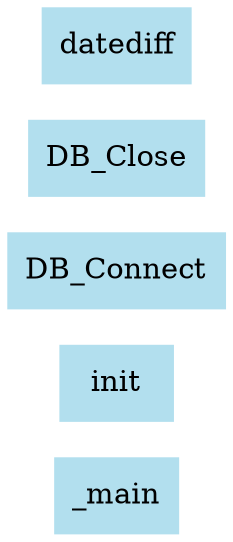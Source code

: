 digraph "functions.php" {
rankdir=LR;
fontsize=8;
node [ shape = polygon, sides = 4 ];
"_main" [color=lightblue2,style=filled];
"init" [color=lightblue2,style=filled];
"DB_Connect" [color=lightblue2,style=filled];
"DB_Close" [color=lightblue2,style=filled];
"datediff" [color=lightblue2,style=filled];
/* not repeating datediff -> floor */
/* not repeating datediff -> sprintf */
/* not repeating datediff -> floor */
}
